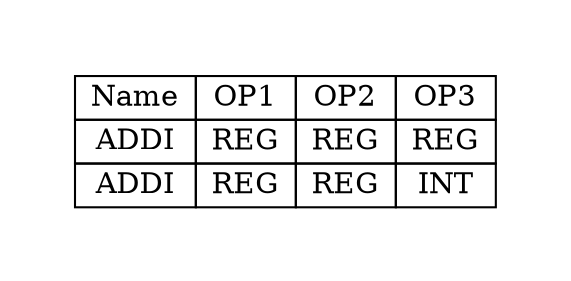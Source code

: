 digraph{
graph [pad="0.5", nodesep="0.5", ranksep="2" ]
node [shape=plain]
Foo [label=<
<table border="0" cellborder="1" cellspacing="0">
<tr><td> Name </td> <td> OP1 </td><td> OP2 </td><td> OP3 </td> </tr>
<tr><td> ADDI </td><td> REG </td><td> REG </td><td> REG </td> </tr>
<tr><td> ADDI </td><td> REG </td><td> REG </td><td> INT </td> </tr>
</table>>];
}
